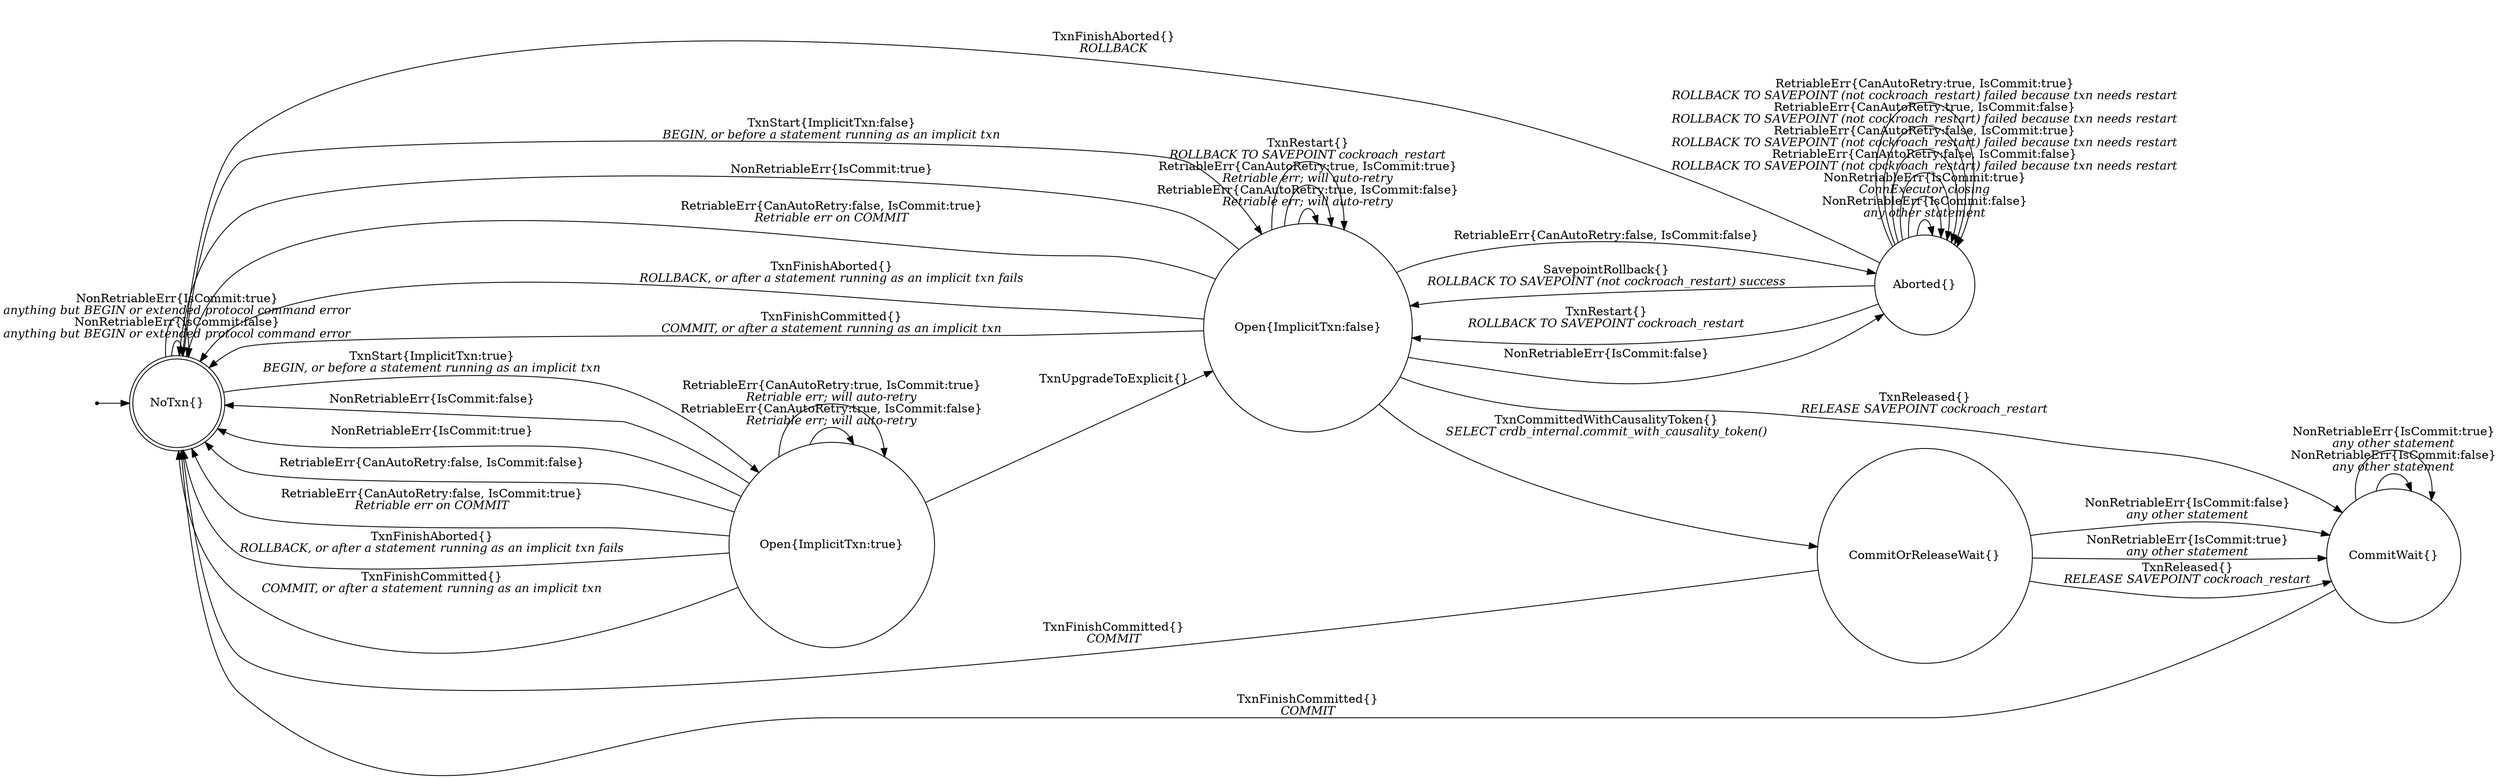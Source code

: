 // Code generated; DO NOT EDIT.
// To generate a .png file, run:
// brew install cairo pango
// brew install graphviz --with-pango
// dot -Tpng txnstatetransitions_diagram.gv -o txnstatetransitions_diagram.png".

// The Pango/Cairo renderer is needed for rendering our HTML labels.
digraph finite_state_machine {
	rankdir=LR;

	node [shape = doublecircle]; "NoTxn{}";
	node [shape = point ]; qi
	qi -> "NoTxn{}";

	node [shape = circle];
	"Aborted{}" -> "Aborted{}" [label = <NonRetriableErr{IsCommit:false}<BR/><I>any other statement</I>>]
	"Aborted{}" -> "Aborted{}" [label = <NonRetriableErr{IsCommit:true}<BR/><I>ConnExecutor closing</I>>]
	"Aborted{}" -> "Aborted{}" [label = <RetriableErr{CanAutoRetry:false, IsCommit:false}<BR/><I>ROLLBACK TO SAVEPOINT (not cockroach_restart) failed because txn needs restart</I>>]
	"Aborted{}" -> "Aborted{}" [label = <RetriableErr{CanAutoRetry:false, IsCommit:true}<BR/><I>ROLLBACK TO SAVEPOINT (not cockroach_restart) failed because txn needs restart</I>>]
	"Aborted{}" -> "Aborted{}" [label = <RetriableErr{CanAutoRetry:true, IsCommit:false}<BR/><I>ROLLBACK TO SAVEPOINT (not cockroach_restart) failed because txn needs restart</I>>]
	"Aborted{}" -> "Aborted{}" [label = <RetriableErr{CanAutoRetry:true, IsCommit:true}<BR/><I>ROLLBACK TO SAVEPOINT (not cockroach_restart) failed because txn needs restart</I>>]
	"Aborted{}" -> "Open{ImplicitTxn:false}" [label = <SavepointRollback{}<BR/><I>ROLLBACK TO SAVEPOINT (not cockroach_restart) success</I>>]
	"Aborted{}" -> "NoTxn{}" [label = <TxnFinishAborted{}<BR/><I>ROLLBACK</I>>]
	"Aborted{}" -> "Open{ImplicitTxn:false}" [label = <TxnRestart{}<BR/><I>ROLLBACK TO SAVEPOINT cockroach_restart</I>>]
	"CommitOrReleaseWait{}" -> "CommitWait{}" [label = <NonRetriableErr{IsCommit:false}<BR/><I>any other statement</I>>]
	"CommitOrReleaseWait{}" -> "CommitWait{}" [label = <NonRetriableErr{IsCommit:true}<BR/><I>any other statement</I>>]
	"CommitOrReleaseWait{}" -> "NoTxn{}" [label = <TxnFinishCommitted{}<BR/><I>COMMIT</I>>]
	"CommitOrReleaseWait{}" -> "CommitWait{}" [label = <TxnReleased{}<BR/><I>RELEASE SAVEPOINT cockroach_restart</I>>]
	"CommitWait{}" -> "CommitWait{}" [label = <NonRetriableErr{IsCommit:false}<BR/><I>any other statement</I>>]
	"CommitWait{}" -> "CommitWait{}" [label = <NonRetriableErr{IsCommit:true}<BR/><I>any other statement</I>>]
	"CommitWait{}" -> "NoTxn{}" [label = <TxnFinishCommitted{}<BR/><I>COMMIT</I>>]
	"NoTxn{}" -> "NoTxn{}" [label = <NonRetriableErr{IsCommit:false}<BR/><I>anything but BEGIN or extended protocol command error</I>>]
	"NoTxn{}" -> "NoTxn{}" [label = <NonRetriableErr{IsCommit:true}<BR/><I>anything but BEGIN or extended protocol command error</I>>]
	"NoTxn{}" -> "Open{ImplicitTxn:false}" [label = <TxnStart{ImplicitTxn:false}<BR/><I>BEGIN, or before a statement running as an implicit txn</I>>]
	"NoTxn{}" -> "Open{ImplicitTxn:true}" [label = <TxnStart{ImplicitTxn:true}<BR/><I>BEGIN, or before a statement running as an implicit txn</I>>]
	"Open{ImplicitTxn:false}" -> "Aborted{}" [label = "NonRetriableErr{IsCommit:false}"]
	"Open{ImplicitTxn:false}" -> "NoTxn{}" [label = "NonRetriableErr{IsCommit:true}"]
	"Open{ImplicitTxn:false}" -> "Aborted{}" [label = "RetriableErr{CanAutoRetry:false, IsCommit:false}"]
	"Open{ImplicitTxn:false}" -> "NoTxn{}" [label = <RetriableErr{CanAutoRetry:false, IsCommit:true}<BR/><I>Retriable err on COMMIT</I>>]
	"Open{ImplicitTxn:false}" -> "Open{ImplicitTxn:false}" [label = <RetriableErr{CanAutoRetry:true, IsCommit:false}<BR/><I>Retriable err; will auto-retry</I>>]
	"Open{ImplicitTxn:false}" -> "Open{ImplicitTxn:false}" [label = <RetriableErr{CanAutoRetry:true, IsCommit:true}<BR/><I>Retriable err; will auto-retry</I>>]
	"Open{ImplicitTxn:false}" -> "CommitOrReleaseWait{}" [label = <TxnCommittedWithCausalityToken{}<BR/><I>SELECT crdb_internal.commit_with_causality_token()</I>>]
	"Open{ImplicitTxn:false}" -> "NoTxn{}" [label = <TxnFinishAborted{}<BR/><I>ROLLBACK, or after a statement running as an implicit txn fails</I>>]
	"Open{ImplicitTxn:false}" -> "NoTxn{}" [label = <TxnFinishCommitted{}<BR/><I>COMMIT, or after a statement running as an implicit txn</I>>]
	"Open{ImplicitTxn:false}" -> "CommitWait{}" [label = <TxnReleased{}<BR/><I>RELEASE SAVEPOINT cockroach_restart</I>>]
	"Open{ImplicitTxn:false}" -> "Open{ImplicitTxn:false}" [label = <TxnRestart{}<BR/><I>ROLLBACK TO SAVEPOINT cockroach_restart</I>>]
	"Open{ImplicitTxn:true}" -> "NoTxn{}" [label = "NonRetriableErr{IsCommit:false}"]
	"Open{ImplicitTxn:true}" -> "NoTxn{}" [label = "NonRetriableErr{IsCommit:true}"]
	"Open{ImplicitTxn:true}" -> "NoTxn{}" [label = "RetriableErr{CanAutoRetry:false, IsCommit:false}"]
	"Open{ImplicitTxn:true}" -> "NoTxn{}" [label = <RetriableErr{CanAutoRetry:false, IsCommit:true}<BR/><I>Retriable err on COMMIT</I>>]
	"Open{ImplicitTxn:true}" -> "Open{ImplicitTxn:true}" [label = <RetriableErr{CanAutoRetry:true, IsCommit:false}<BR/><I>Retriable err; will auto-retry</I>>]
	"Open{ImplicitTxn:true}" -> "Open{ImplicitTxn:true}" [label = <RetriableErr{CanAutoRetry:true, IsCommit:true}<BR/><I>Retriable err; will auto-retry</I>>]
	"Open{ImplicitTxn:true}" -> "NoTxn{}" [label = <TxnFinishAborted{}<BR/><I>ROLLBACK, or after a statement running as an implicit txn fails</I>>]
	"Open{ImplicitTxn:true}" -> "NoTxn{}" [label = <TxnFinishCommitted{}<BR/><I>COMMIT, or after a statement running as an implicit txn</I>>]
	"Open{ImplicitTxn:true}" -> "Open{ImplicitTxn:false}" [label = "TxnUpgradeToExplicit{}"]
}
